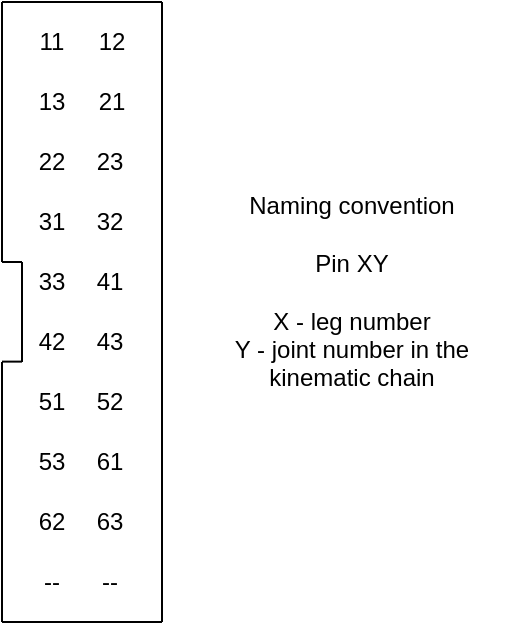 <mxfile version="26.1.1">
  <diagram name="Strona-1" id="_no7xblNlaX-Eg_O6Zmj">
    <mxGraphModel dx="979" dy="499" grid="1" gridSize="10" guides="1" tooltips="1" connect="1" arrows="1" fold="1" page="1" pageScale="1" pageWidth="827" pageHeight="1169" math="0" shadow="0">
      <root>
        <mxCell id="0" />
        <mxCell id="1" parent="0" />
        <mxCell id="YqQXoUuvV_6tKEAquSho-2" value="" style="endArrow=none;html=1;rounded=0;" edge="1" parent="1">
          <mxGeometry width="50" height="50" relative="1" as="geometry">
            <mxPoint x="360" y="330" as="sourcePoint" />
            <mxPoint x="360" y="200" as="targetPoint" />
          </mxGeometry>
        </mxCell>
        <mxCell id="YqQXoUuvV_6tKEAquSho-3" value="" style="endArrow=none;html=1;rounded=0;" edge="1" parent="1">
          <mxGeometry width="50" height="50" relative="1" as="geometry">
            <mxPoint x="360" y="510" as="sourcePoint" />
            <mxPoint x="360" y="380" as="targetPoint" />
          </mxGeometry>
        </mxCell>
        <mxCell id="YqQXoUuvV_6tKEAquSho-4" value="" style="endArrow=none;html=1;rounded=0;" edge="1" parent="1">
          <mxGeometry width="50" height="50" relative="1" as="geometry">
            <mxPoint x="440" y="510" as="sourcePoint" />
            <mxPoint x="440" y="200" as="targetPoint" />
          </mxGeometry>
        </mxCell>
        <mxCell id="YqQXoUuvV_6tKEAquSho-6" value="" style="endArrow=none;html=1;rounded=0;" edge="1" parent="1">
          <mxGeometry width="50" height="50" relative="1" as="geometry">
            <mxPoint x="360" y="200" as="sourcePoint" />
            <mxPoint x="440" y="200" as="targetPoint" />
          </mxGeometry>
        </mxCell>
        <mxCell id="YqQXoUuvV_6tKEAquSho-7" value="" style="endArrow=none;html=1;rounded=0;" edge="1" parent="1">
          <mxGeometry width="50" height="50" relative="1" as="geometry">
            <mxPoint x="360" y="379.81" as="sourcePoint" />
            <mxPoint x="370" y="379.81" as="targetPoint" />
          </mxGeometry>
        </mxCell>
        <mxCell id="YqQXoUuvV_6tKEAquSho-8" value="" style="endArrow=none;html=1;rounded=0;" edge="1" parent="1">
          <mxGeometry width="50" height="50" relative="1" as="geometry">
            <mxPoint x="360" y="330" as="sourcePoint" />
            <mxPoint x="370" y="330" as="targetPoint" />
          </mxGeometry>
        </mxCell>
        <mxCell id="YqQXoUuvV_6tKEAquSho-9" value="" style="endArrow=none;html=1;rounded=0;" edge="1" parent="1">
          <mxGeometry width="50" height="50" relative="1" as="geometry">
            <mxPoint x="370" y="380" as="sourcePoint" />
            <mxPoint x="370" y="330" as="targetPoint" />
          </mxGeometry>
        </mxCell>
        <mxCell id="YqQXoUuvV_6tKEAquSho-10" value="11" style="text;html=1;align=center;verticalAlign=middle;whiteSpace=wrap;rounded=0;" vertex="1" parent="1">
          <mxGeometry x="375" y="210" width="20" height="20" as="geometry" />
        </mxCell>
        <mxCell id="YqQXoUuvV_6tKEAquSho-12" value="12" style="text;html=1;align=center;verticalAlign=middle;whiteSpace=wrap;rounded=0;" vertex="1" parent="1">
          <mxGeometry x="405" y="210" width="20" height="20" as="geometry" />
        </mxCell>
        <mxCell id="YqQXoUuvV_6tKEAquSho-13" value="13" style="text;html=1;align=center;verticalAlign=middle;whiteSpace=wrap;rounded=0;" vertex="1" parent="1">
          <mxGeometry x="375" y="240" width="20" height="20" as="geometry" />
        </mxCell>
        <mxCell id="YqQXoUuvV_6tKEAquSho-14" value="21" style="text;html=1;align=center;verticalAlign=middle;whiteSpace=wrap;rounded=0;" vertex="1" parent="1">
          <mxGeometry x="405" y="240" width="20" height="20" as="geometry" />
        </mxCell>
        <mxCell id="YqQXoUuvV_6tKEAquSho-15" value="22" style="text;html=1;align=center;verticalAlign=middle;whiteSpace=wrap;rounded=0;" vertex="1" parent="1">
          <mxGeometry x="375" y="270" width="20" height="20" as="geometry" />
        </mxCell>
        <mxCell id="YqQXoUuvV_6tKEAquSho-16" value="23" style="text;html=1;align=center;verticalAlign=middle;whiteSpace=wrap;rounded=0;" vertex="1" parent="1">
          <mxGeometry x="404" y="270" width="20" height="20" as="geometry" />
        </mxCell>
        <mxCell id="YqQXoUuvV_6tKEAquSho-17" value="31" style="text;html=1;align=center;verticalAlign=middle;whiteSpace=wrap;rounded=0;" vertex="1" parent="1">
          <mxGeometry x="375" y="300" width="20" height="20" as="geometry" />
        </mxCell>
        <mxCell id="YqQXoUuvV_6tKEAquSho-18" value="32" style="text;html=1;align=center;verticalAlign=middle;whiteSpace=wrap;rounded=0;" vertex="1" parent="1">
          <mxGeometry x="404" y="300" width="20" height="20" as="geometry" />
        </mxCell>
        <mxCell id="YqQXoUuvV_6tKEAquSho-19" value="33" style="text;html=1;align=center;verticalAlign=middle;whiteSpace=wrap;rounded=0;" vertex="1" parent="1">
          <mxGeometry x="375" y="330" width="20" height="20" as="geometry" />
        </mxCell>
        <mxCell id="YqQXoUuvV_6tKEAquSho-20" value="41" style="text;html=1;align=center;verticalAlign=middle;whiteSpace=wrap;rounded=0;" vertex="1" parent="1">
          <mxGeometry x="404" y="330" width="20" height="20" as="geometry" />
        </mxCell>
        <mxCell id="YqQXoUuvV_6tKEAquSho-21" value="42" style="text;html=1;align=center;verticalAlign=middle;whiteSpace=wrap;rounded=0;" vertex="1" parent="1">
          <mxGeometry x="375" y="360" width="20" height="20" as="geometry" />
        </mxCell>
        <mxCell id="YqQXoUuvV_6tKEAquSho-22" value="43" style="text;html=1;align=center;verticalAlign=middle;whiteSpace=wrap;rounded=0;" vertex="1" parent="1">
          <mxGeometry x="404" y="360" width="20" height="20" as="geometry" />
        </mxCell>
        <mxCell id="YqQXoUuvV_6tKEAquSho-23" value="51" style="text;html=1;align=center;verticalAlign=middle;whiteSpace=wrap;rounded=0;" vertex="1" parent="1">
          <mxGeometry x="375" y="390" width="20" height="20" as="geometry" />
        </mxCell>
        <mxCell id="YqQXoUuvV_6tKEAquSho-24" value="52" style="text;html=1;align=center;verticalAlign=middle;whiteSpace=wrap;rounded=0;" vertex="1" parent="1">
          <mxGeometry x="404" y="390" width="20" height="20" as="geometry" />
        </mxCell>
        <mxCell id="YqQXoUuvV_6tKEAquSho-25" value="53" style="text;html=1;align=center;verticalAlign=middle;whiteSpace=wrap;rounded=0;" vertex="1" parent="1">
          <mxGeometry x="375" y="420" width="20" height="20" as="geometry" />
        </mxCell>
        <mxCell id="YqQXoUuvV_6tKEAquSho-26" value="61" style="text;html=1;align=center;verticalAlign=middle;whiteSpace=wrap;rounded=0;" vertex="1" parent="1">
          <mxGeometry x="404" y="420" width="20" height="20" as="geometry" />
        </mxCell>
        <mxCell id="YqQXoUuvV_6tKEAquSho-27" value="62" style="text;html=1;align=center;verticalAlign=middle;whiteSpace=wrap;rounded=0;" vertex="1" parent="1">
          <mxGeometry x="375" y="450" width="20" height="20" as="geometry" />
        </mxCell>
        <mxCell id="YqQXoUuvV_6tKEAquSho-28" value="63" style="text;html=1;align=center;verticalAlign=middle;whiteSpace=wrap;rounded=0;" vertex="1" parent="1">
          <mxGeometry x="404" y="450" width="20" height="20" as="geometry" />
        </mxCell>
        <mxCell id="YqQXoUuvV_6tKEAquSho-31" value="--" style="text;html=1;align=center;verticalAlign=middle;whiteSpace=wrap;rounded=0;" vertex="1" parent="1">
          <mxGeometry x="404" y="480" width="20" height="20" as="geometry" />
        </mxCell>
        <mxCell id="YqQXoUuvV_6tKEAquSho-32" value="--" style="text;html=1;align=center;verticalAlign=middle;whiteSpace=wrap;rounded=0;" vertex="1" parent="1">
          <mxGeometry x="375" y="480" width="20" height="20" as="geometry" />
        </mxCell>
        <mxCell id="YqQXoUuvV_6tKEAquSho-33" value="" style="endArrow=none;html=1;rounded=0;" edge="1" parent="1">
          <mxGeometry width="50" height="50" relative="1" as="geometry">
            <mxPoint x="360" y="510" as="sourcePoint" />
            <mxPoint x="440" y="510" as="targetPoint" />
          </mxGeometry>
        </mxCell>
        <mxCell id="YqQXoUuvV_6tKEAquSho-34" value="Naming convention&lt;div&gt;&lt;br&gt;&lt;/div&gt;&lt;div&gt;Pin &lt;font style=&quot;color: light-dark(rgb(0, 0, 0), rgb(0, 127, 255));&quot;&gt;X&lt;/font&gt;&lt;font style=&quot;color: light-dark(rgb(0, 0, 0), rgb(255, 0, 0));&quot;&gt;Y&lt;/font&gt;&lt;/div&gt;&lt;div&gt;&lt;br&gt;&lt;/div&gt;&lt;div&gt;&lt;font style=&quot;color: light-dark(rgb(0, 0, 0), rgb(0, 127, 255));&quot;&gt;X &lt;/font&gt;- leg number&lt;/div&gt;&lt;div&gt;&lt;font style=&quot;color: light-dark(rgb(0, 0, 0), rgb(255, 0, 0));&quot;&gt;Y&lt;/font&gt; - joint number in the kinematic chain&lt;/div&gt;" style="text;html=1;align=center;verticalAlign=middle;whiteSpace=wrap;rounded=0;" vertex="1" parent="1">
          <mxGeometry x="450" y="290" width="170" height="110" as="geometry" />
        </mxCell>
      </root>
    </mxGraphModel>
  </diagram>
</mxfile>
